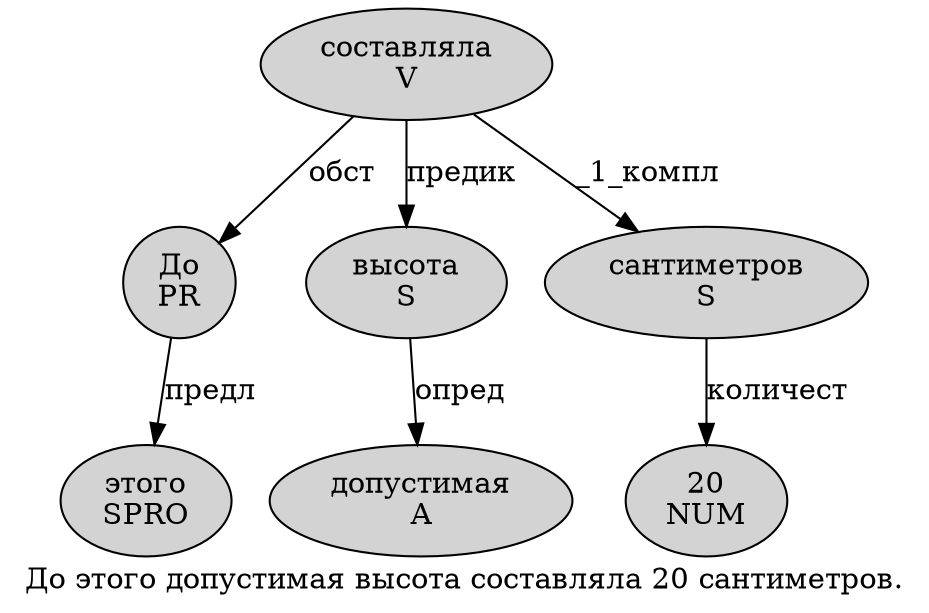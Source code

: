 digraph SENTENCE_1209 {
	graph [label="До этого допустимая высота составляла 20 сантиметров."]
	node [style=filled]
		0 [label="До
PR" color="" fillcolor=lightgray penwidth=1 shape=ellipse]
		1 [label="этого
SPRO" color="" fillcolor=lightgray penwidth=1 shape=ellipse]
		2 [label="допустимая
A" color="" fillcolor=lightgray penwidth=1 shape=ellipse]
		3 [label="высота
S" color="" fillcolor=lightgray penwidth=1 shape=ellipse]
		4 [label="составляла
V" color="" fillcolor=lightgray penwidth=1 shape=ellipse]
		5 [label="20
NUM" color="" fillcolor=lightgray penwidth=1 shape=ellipse]
		6 [label="сантиметров
S" color="" fillcolor=lightgray penwidth=1 shape=ellipse]
			6 -> 5 [label="количест"]
			0 -> 1 [label="предл"]
			4 -> 0 [label="обст"]
			4 -> 3 [label="предик"]
			4 -> 6 [label="_1_компл"]
			3 -> 2 [label="опред"]
}